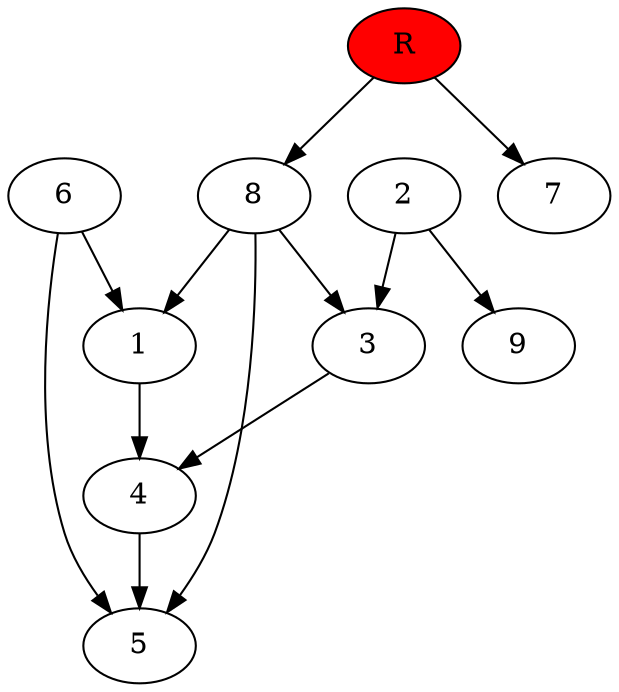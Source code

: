 digraph prb16536 {
	1
	2
	3
	4
	5
	6
	7
	8
	R [fillcolor="#ff0000" style=filled]
	1 -> 4
	2 -> 3
	2 -> 9
	3 -> 4
	4 -> 5
	6 -> 1
	6 -> 5
	8 -> 1
	8 -> 3
	8 -> 5
	R -> 7
	R -> 8
}
